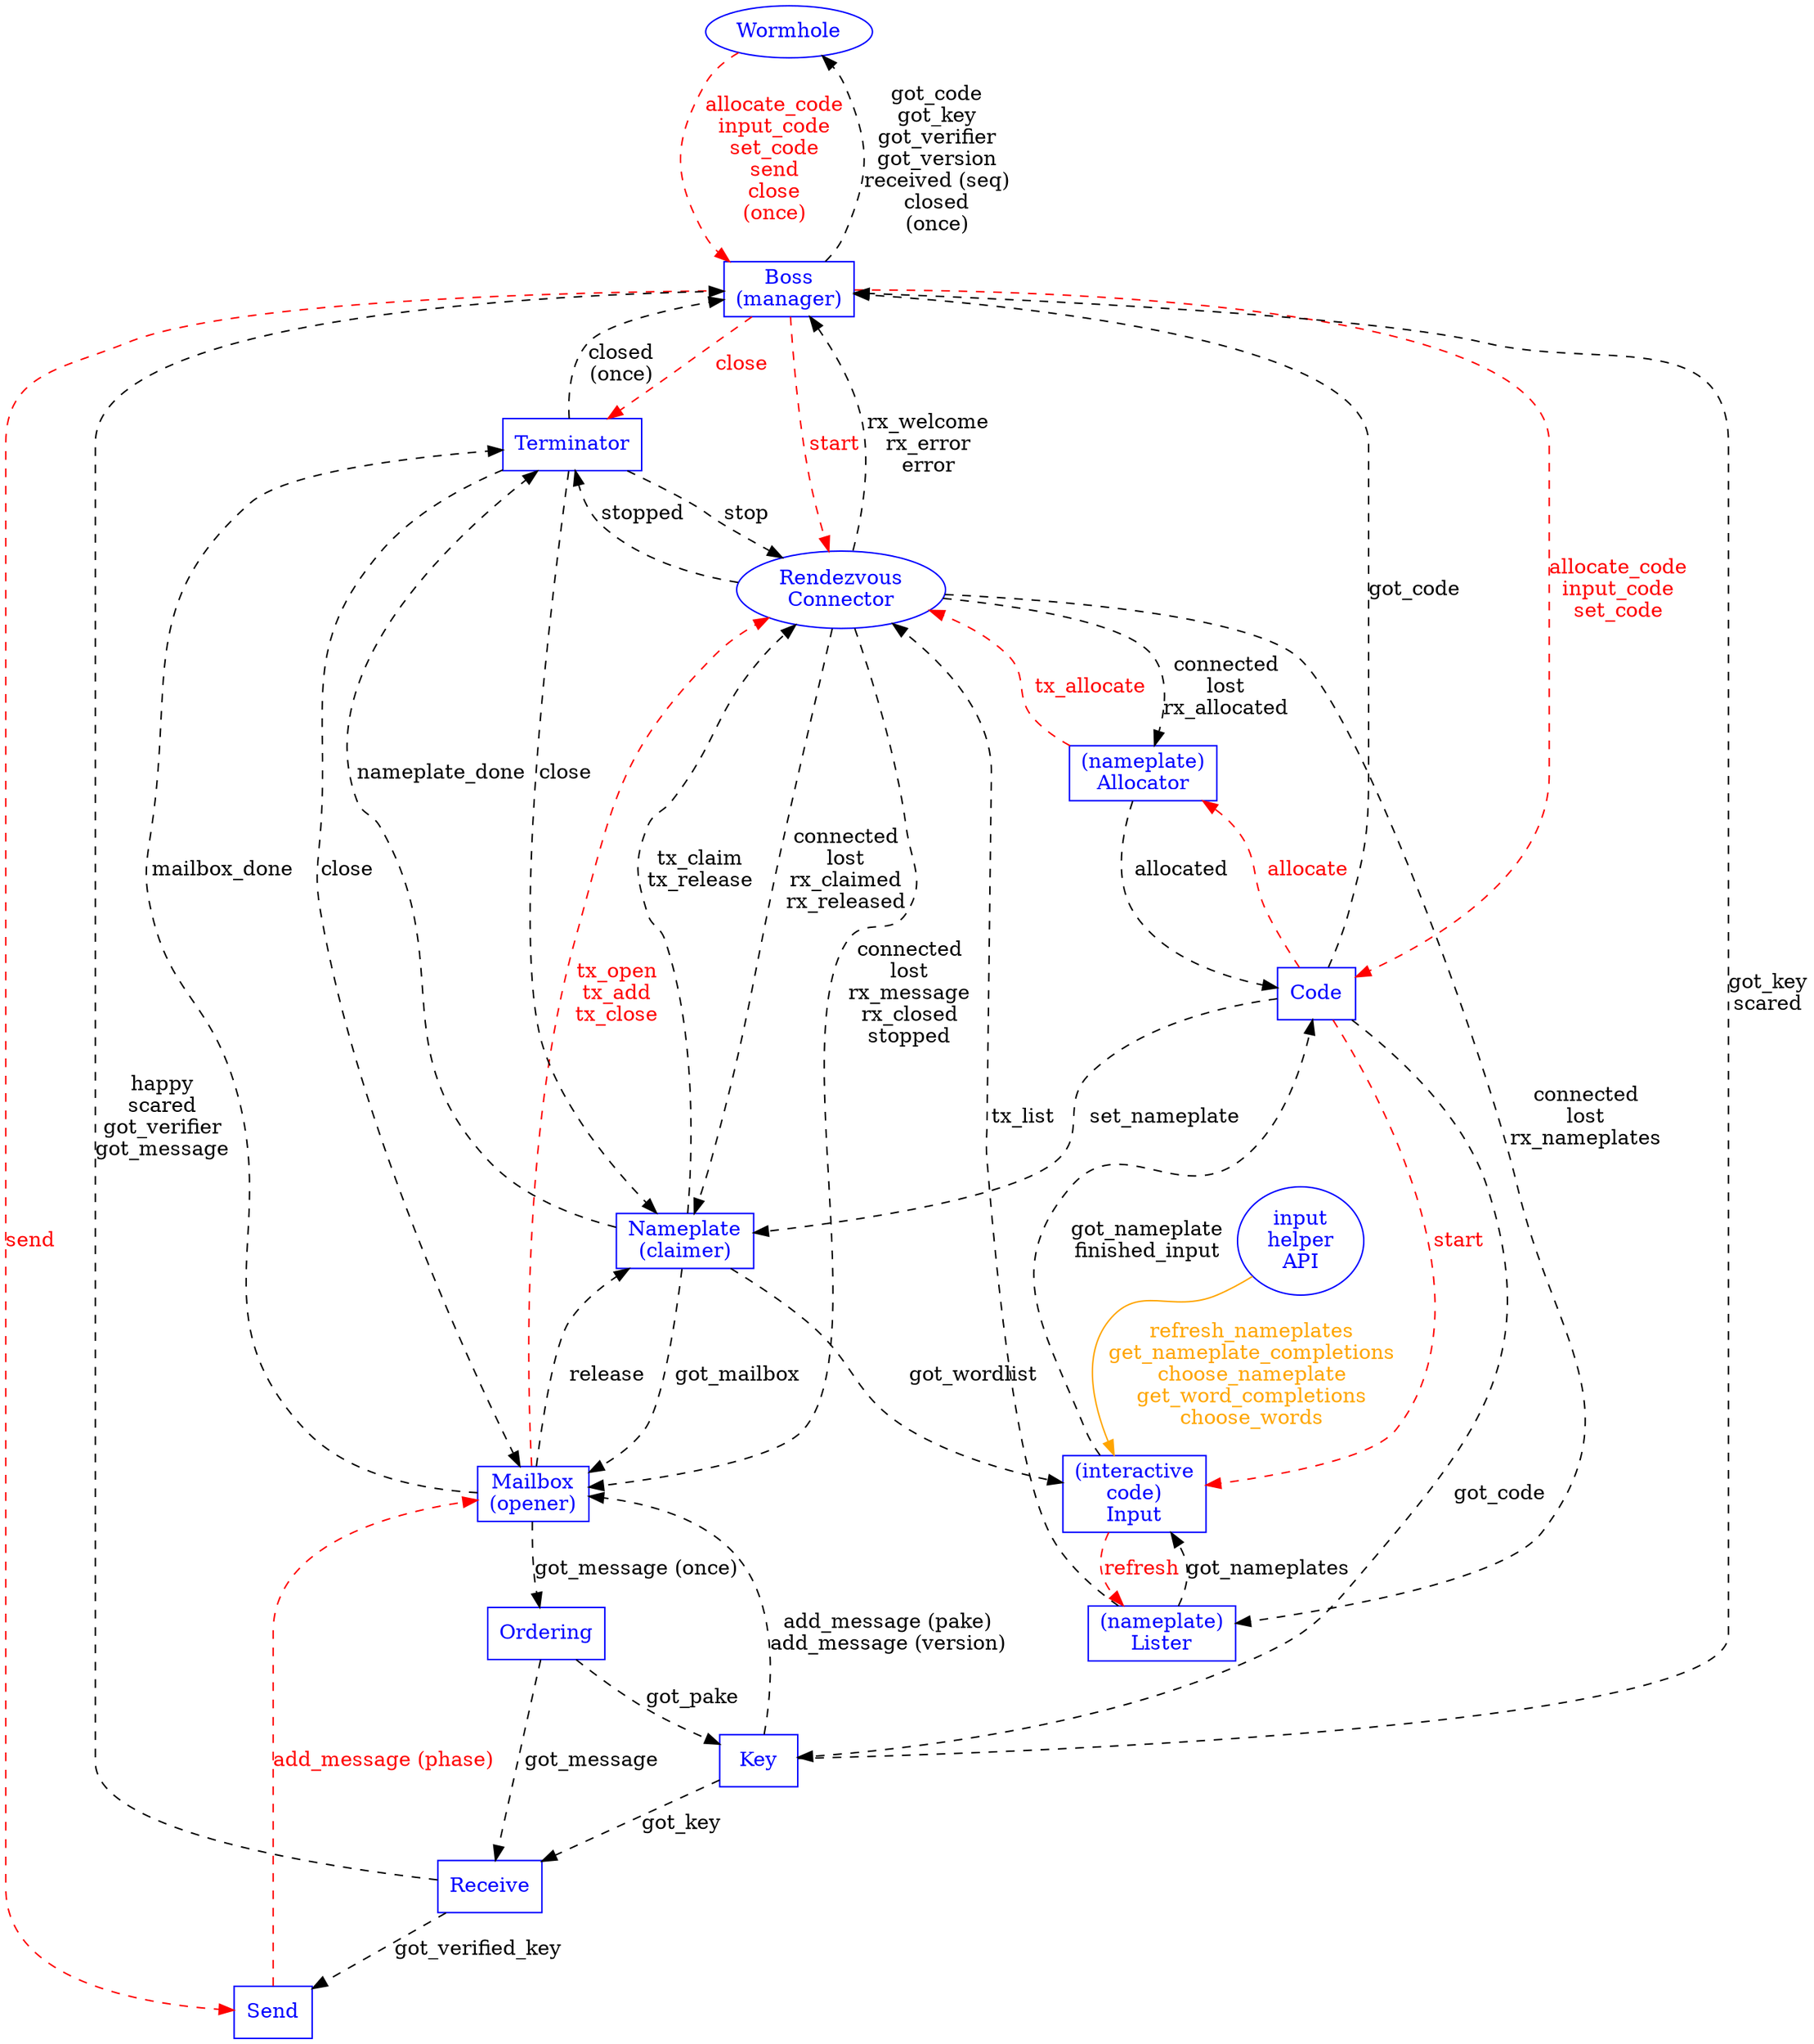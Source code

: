 digraph {
        Wormhole [shape="oval" color="blue" fontcolor="blue"]
        Boss [shape="box" label="Boss\n(manager)"
                  color="blue" fontcolor="blue"]
        Nameplate [label="Nameplate\n(claimer)"
                   shape="box" color="blue" fontcolor="blue"]
        Mailbox [label="Mailbox\n(opener)"
                 shape="box" color="blue" fontcolor="blue"]
        Connection [label="Rendezvous\nConnector"
                    shape="oval" color="blue" fontcolor="blue"]
        #websocket [color="blue" fontcolor="blue"]
        Order [shape="box" label="Ordering" color="blue" fontcolor="blue"]
        Key [shape="box" label="Key" color="blue" fontcolor="blue"]
        Send [shape="box" label="Send" color="blue" fontcolor="blue"]
        Receive [shape="box" label="Receive" color="blue" fontcolor="blue"]
        Code [shape="box" label="Code" color="blue" fontcolor="blue"]
        Lister [shape="box" label="(nameplate)\nLister"
                color="blue" fontcolor="blue"]
        Allocator [shape="box" label="(nameplate)\nAllocator"
                   color="blue" fontcolor="blue"]
        Input [shape="box" label="(interactive\ncode)\nInput"
               color="blue" fontcolor="blue"]
        Terminator [shape="box" color="blue" fontcolor="blue"]
        InputHelperAPI [shape="oval" label="input\nhelper\nAPI"
                        color="blue" fontcolor="blue"]

        #Connection -> websocket [color="blue"]
        #Connection -> Order [color="blue"]

        Wormhole -> Boss [style="dashed"
                          label="allocate_code\ninput_code\nset_code\nsend\nclose\n(once)"
                          color="red" fontcolor="red"]
        #Wormhole -> Boss [color="blue"]
        Boss -> Wormhole [style="dashed" label="got_code\ngot_key\ngot_verifier\ngot_version\nreceived (seq)\nclosed\n(once)"]

        #Boss -> Connection [color="blue"]
        Boss -> Connection [style="dashed" label="start"
                            color="red" fontcolor="red"]
        Connection -> Boss [style="dashed" label="rx_welcome\nrx_error\nerror"]

        Boss -> Send [style="dashed" color="red" fontcolor="red" label="send"]

        #Boss -> Mailbox [color="blue"]
        Mailbox -> Order [style="dashed" label="got_message (once)"]
        Key -> Boss [style="dashed" label="got_key\nscared"]
        Order -> Key [style="dashed" label="got_pake"]
        Order -> Receive [style="dashed" label="got_message"]
        #Boss -> Key [color="blue"]
        Key -> Mailbox [style="dashed"
                        label="add_message (pake)\nadd_message (version)"]
        Receive -> Send [style="dashed" label="got_verified_key"]
        Send -> Mailbox [style="dashed" color="red" fontcolor="red"
                         label="add_message (phase)"]

        Key -> Receive [style="dashed" label="got_key"]
        Receive -> Boss [style="dashed"
                         label="happy\nscared\ngot_verifier\ngot_message"]
        Nameplate -> Connection [style="dashed"
                                 label="tx_claim\ntx_release"]
        Connection -> Nameplate [style="dashed"
                                 label="connected\nlost\nrx_claimed\nrx_released"]
        Mailbox -> Nameplate [style="dashed" label="release"]
        Nameplate -> Mailbox [style="dashed" label="got_mailbox"]
        Nameplate -> Input [style="dashed" label="got_wordlist"]

        Mailbox -> Connection [style="dashed" color="red" fontcolor="red"
                               label="tx_open\ntx_add\ntx_close"
                               ]
        Connection -> Mailbox [style="dashed"
                               label="connected\nlost\nrx_message\nrx_closed\nstopped"]

        Connection -> Lister [style="dashed"
                              label="connected\nlost\nrx_nameplates"
                              ]
        Lister -> Connection [style="dashed"
                              label="tx_list"
                              ]

        #Boss -> Code [color="blue"]
        Connection -> Allocator [style="dashed"
                                 label="connected\nlost\nrx_allocated"]
        Allocator -> Connection [style="dashed" color="red" fontcolor="red"
                                 label="tx_allocate"
                                 ]
        Lister -> Input [style="dashed"
                         label="got_nameplates"
                         ]
        #Code -> Lister [color="blue"]
        Input -> Lister [style="dashed" color="red" fontcolor="red"
                         label="refresh"
                         ]
        Boss -> Code [style="dashed" color="red" fontcolor="red"
                      label="allocate_code\ninput_code\nset_code"]
        Code -> Boss [style="dashed" label="got_code"]
        Code -> Key [style="dashed" label="got_code"]
        Code -> Nameplate [style="dashed" label="set_nameplate"]

        Code -> Input [style="dashed" color="red" fontcolor="red" label="start"]
        Input -> Code [style="dashed" label="got_nameplate\nfinished_input"]
        InputHelperAPI -> Input [label="refresh_nameplates\nget_nameplate_completions\nchoose_nameplate\nget_word_completions\nchoose_words" color="orange" fontcolor="orange"]

        Code -> Allocator [style="dashed" color="red" fontcolor="red"
                           label="allocate"]
        Allocator -> Code [style="dashed" label="allocated"]

        Nameplate -> Terminator [style="dashed" label="nameplate_done"]
        Mailbox -> Terminator [style="dashed" label="mailbox_done"]
        Terminator -> Nameplate [style="dashed" label="close"]
        Terminator -> Mailbox [style="dashed" label="close"]
        Terminator -> Connection [style="dashed" label="stop"]
        Connection -> Terminator [style="dashed" label="stopped"]
        Terminator -> Boss [style="dashed" label="closed\n(once)"]
        Boss -> Terminator [style="dashed" color="red" fontcolor="red"
                            label="close"]
}
